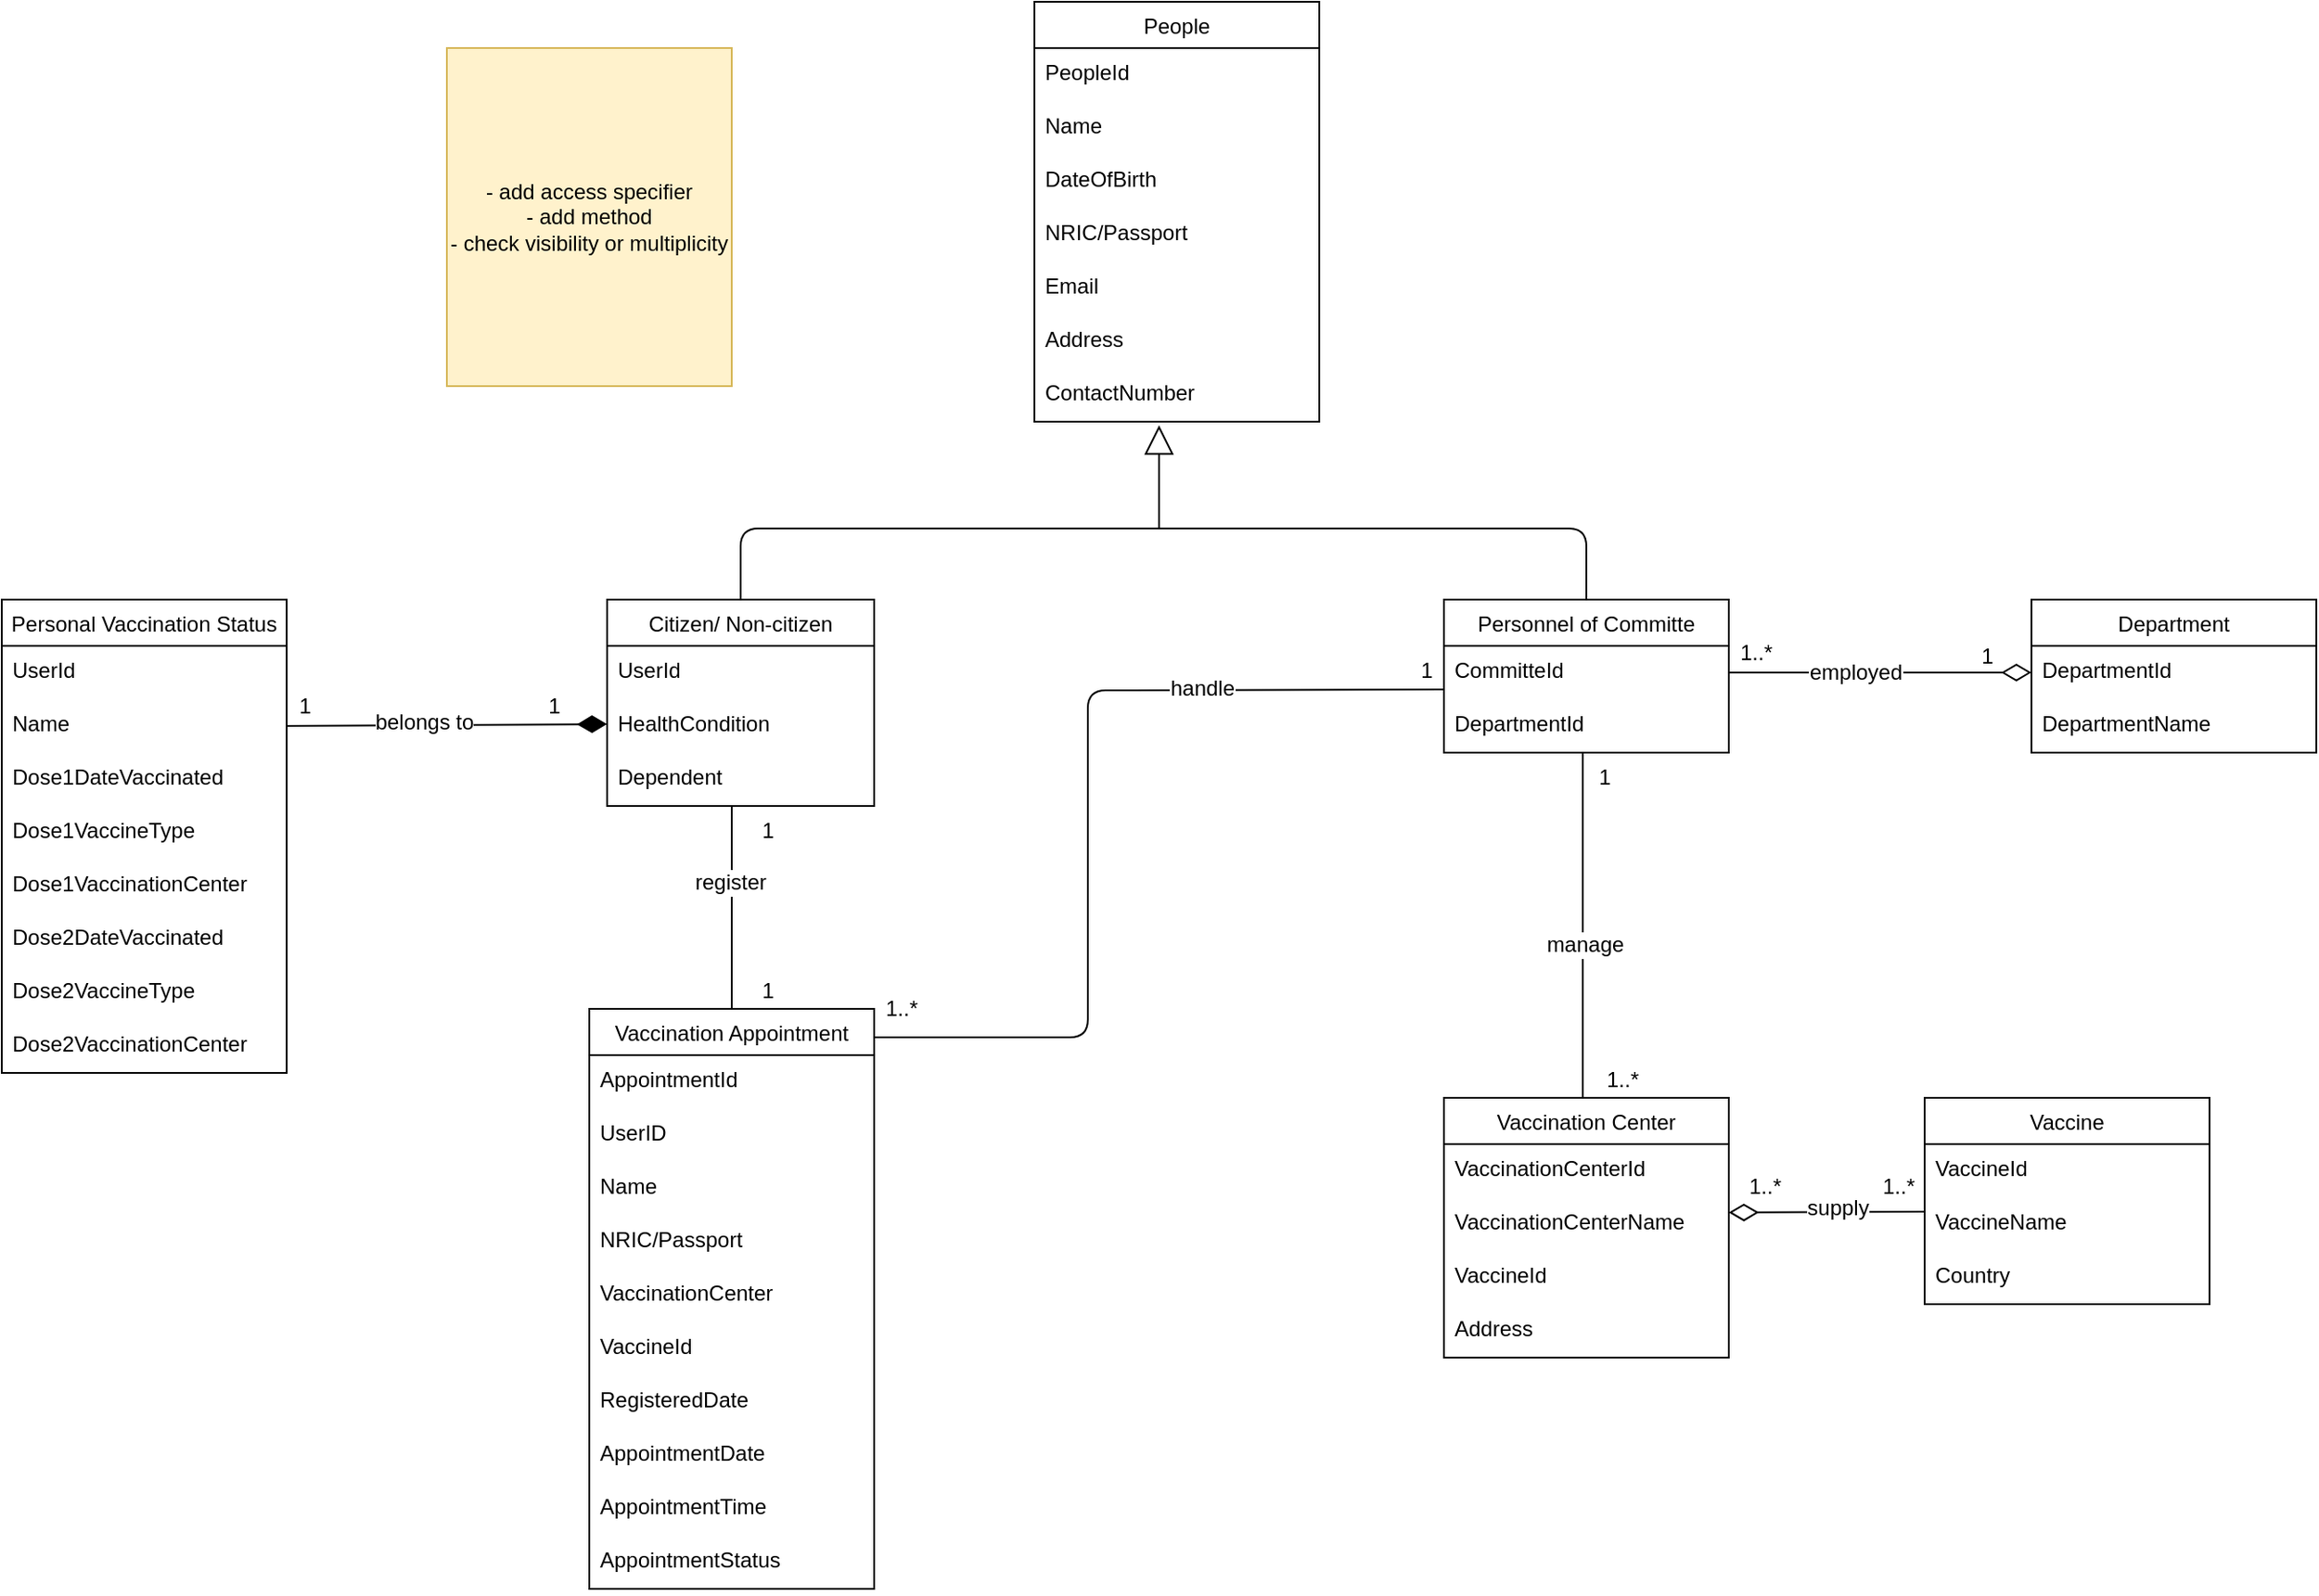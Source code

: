 <mxfile version="15.5.8" type="github" pages="2">
  <diagram id="w3GWEJqMqRFe7saAUYyM" name="Class Diagram">
    <mxGraphModel dx="1718" dy="482" grid="1" gridSize="10" guides="1" tooltips="1" connect="1" arrows="1" fold="1" page="1" pageScale="1" pageWidth="850" pageHeight="1100" math="0" shadow="0">
      <root>
        <mxCell id="0" />
        <mxCell id="1" parent="0" />
        <mxCell id="EmSQGuKjtHjTwBNBMtwO-1" value="Citizen/ Non-citizen" style="swimlane;fontStyle=0;childLayout=stackLayout;horizontal=1;startSize=26;horizontalStack=0;resizeParent=1;resizeParentMax=0;resizeLast=0;collapsible=1;marginBottom=0;align=center;fontSize=12;fillColor=none;" parent="1" vertex="1">
          <mxGeometry x="90" y="360" width="150" height="116" as="geometry" />
        </mxCell>
        <mxCell id="EmSQGuKjtHjTwBNBMtwO-2" value="UserId" style="text;strokeColor=none;fillColor=none;spacingLeft=4;spacingRight=4;overflow=hidden;rotatable=0;points=[[0,0.5],[1,0.5]];portConstraint=eastwest;fontSize=12;" parent="EmSQGuKjtHjTwBNBMtwO-1" vertex="1">
          <mxGeometry y="26" width="150" height="30" as="geometry" />
        </mxCell>
        <mxCell id="EmSQGuKjtHjTwBNBMtwO-3" value="HealthCondition" style="text;strokeColor=none;fillColor=none;spacingLeft=4;spacingRight=4;overflow=hidden;rotatable=0;points=[[0,0.5],[1,0.5]];portConstraint=eastwest;fontSize=12;" parent="EmSQGuKjtHjTwBNBMtwO-1" vertex="1">
          <mxGeometry y="56" width="150" height="30" as="geometry" />
        </mxCell>
        <mxCell id="EmSQGuKjtHjTwBNBMtwO-4" value="Dependent" style="text;strokeColor=none;fillColor=none;spacingLeft=4;spacingRight=4;overflow=hidden;rotatable=0;points=[[0,0.5],[1,0.5]];portConstraint=eastwest;fontSize=12;" parent="EmSQGuKjtHjTwBNBMtwO-1" vertex="1">
          <mxGeometry y="86" width="150" height="30" as="geometry" />
        </mxCell>
        <mxCell id="EmSQGuKjtHjTwBNBMtwO-5" value="Personnel of Committe" style="swimlane;fontStyle=0;childLayout=stackLayout;horizontal=1;startSize=26;horizontalStack=0;resizeParent=1;resizeParentMax=0;resizeLast=0;collapsible=1;marginBottom=0;align=center;fontSize=12;fillColor=none;" parent="1" vertex="1">
          <mxGeometry x="560" y="360" width="160" height="86" as="geometry" />
        </mxCell>
        <mxCell id="EmSQGuKjtHjTwBNBMtwO-6" value="CommitteId" style="text;strokeColor=none;fillColor=none;spacingLeft=4;spacingRight=4;overflow=hidden;rotatable=0;points=[[0,0.5],[1,0.5]];portConstraint=eastwest;fontSize=12;" parent="EmSQGuKjtHjTwBNBMtwO-5" vertex="1">
          <mxGeometry y="26" width="160" height="30" as="geometry" />
        </mxCell>
        <mxCell id="EmSQGuKjtHjTwBNBMtwO-7" value="DepartmentId" style="text;strokeColor=none;fillColor=none;spacingLeft=4;spacingRight=4;overflow=hidden;rotatable=0;points=[[0,0.5],[1,0.5]];portConstraint=eastwest;fontSize=12;" parent="EmSQGuKjtHjTwBNBMtwO-5" vertex="1">
          <mxGeometry y="56" width="160" height="30" as="geometry" />
        </mxCell>
        <mxCell id="EmSQGuKjtHjTwBNBMtwO-8" value="Vaccination Appointment" style="swimlane;fontStyle=0;childLayout=stackLayout;horizontal=1;startSize=26;horizontalStack=0;resizeParent=1;resizeParentMax=0;resizeLast=0;collapsible=1;marginBottom=0;align=center;fontSize=12;fillColor=none;" parent="1" vertex="1">
          <mxGeometry x="80" y="590" width="160" height="326" as="geometry" />
        </mxCell>
        <mxCell id="EmSQGuKjtHjTwBNBMtwO-9" value="AppointmentId" style="text;strokeColor=none;fillColor=none;spacingLeft=4;spacingRight=4;overflow=hidden;rotatable=0;points=[[0,0.5],[1,0.5]];portConstraint=eastwest;fontSize=12;" parent="EmSQGuKjtHjTwBNBMtwO-8" vertex="1">
          <mxGeometry y="26" width="160" height="30" as="geometry" />
        </mxCell>
        <mxCell id="EmSQGuKjtHjTwBNBMtwO-10" value="UserID" style="text;strokeColor=none;fillColor=none;spacingLeft=4;spacingRight=4;overflow=hidden;rotatable=0;points=[[0,0.5],[1,0.5]];portConstraint=eastwest;fontSize=12;" parent="EmSQGuKjtHjTwBNBMtwO-8" vertex="1">
          <mxGeometry y="56" width="160" height="30" as="geometry" />
        </mxCell>
        <mxCell id="EmSQGuKjtHjTwBNBMtwO-11" value="Name" style="text;strokeColor=none;fillColor=none;spacingLeft=4;spacingRight=4;overflow=hidden;rotatable=0;points=[[0,0.5],[1,0.5]];portConstraint=eastwest;fontSize=12;" parent="EmSQGuKjtHjTwBNBMtwO-8" vertex="1">
          <mxGeometry y="86" width="160" height="30" as="geometry" />
        </mxCell>
        <mxCell id="EmSQGuKjtHjTwBNBMtwO-12" value="NRIC/Passport" style="text;strokeColor=none;fillColor=none;spacingLeft=4;spacingRight=4;overflow=hidden;rotatable=0;points=[[0,0.5],[1,0.5]];portConstraint=eastwest;fontSize=12;" parent="EmSQGuKjtHjTwBNBMtwO-8" vertex="1">
          <mxGeometry y="116" width="160" height="30" as="geometry" />
        </mxCell>
        <mxCell id="EmSQGuKjtHjTwBNBMtwO-13" value="VaccinationCenter" style="text;strokeColor=none;fillColor=none;spacingLeft=4;spacingRight=4;overflow=hidden;rotatable=0;points=[[0,0.5],[1,0.5]];portConstraint=eastwest;fontSize=12;" parent="EmSQGuKjtHjTwBNBMtwO-8" vertex="1">
          <mxGeometry y="146" width="160" height="30" as="geometry" />
        </mxCell>
        <mxCell id="EmSQGuKjtHjTwBNBMtwO-14" value="VaccineId" style="text;strokeColor=none;fillColor=none;spacingLeft=4;spacingRight=4;overflow=hidden;rotatable=0;points=[[0,0.5],[1,0.5]];portConstraint=eastwest;fontSize=12;" parent="EmSQGuKjtHjTwBNBMtwO-8" vertex="1">
          <mxGeometry y="176" width="160" height="30" as="geometry" />
        </mxCell>
        <mxCell id="EmSQGuKjtHjTwBNBMtwO-15" value="RegisteredDate" style="text;strokeColor=none;fillColor=none;spacingLeft=4;spacingRight=4;overflow=hidden;rotatable=0;points=[[0,0.5],[1,0.5]];portConstraint=eastwest;fontSize=12;" parent="EmSQGuKjtHjTwBNBMtwO-8" vertex="1">
          <mxGeometry y="206" width="160" height="30" as="geometry" />
        </mxCell>
        <mxCell id="EmSQGuKjtHjTwBNBMtwO-16" value="AppointmentDate" style="text;strokeColor=none;fillColor=none;spacingLeft=4;spacingRight=4;overflow=hidden;rotatable=0;points=[[0,0.5],[1,0.5]];portConstraint=eastwest;fontSize=12;" parent="EmSQGuKjtHjTwBNBMtwO-8" vertex="1">
          <mxGeometry y="236" width="160" height="30" as="geometry" />
        </mxCell>
        <mxCell id="EmSQGuKjtHjTwBNBMtwO-17" value="AppointmentTime" style="text;strokeColor=none;fillColor=none;spacingLeft=4;spacingRight=4;overflow=hidden;rotatable=0;points=[[0,0.5],[1,0.5]];portConstraint=eastwest;fontSize=12;" parent="EmSQGuKjtHjTwBNBMtwO-8" vertex="1">
          <mxGeometry y="266" width="160" height="30" as="geometry" />
        </mxCell>
        <mxCell id="EmSQGuKjtHjTwBNBMtwO-18" value="AppointmentStatus" style="text;strokeColor=none;fillColor=none;spacingLeft=4;spacingRight=4;overflow=hidden;rotatable=0;points=[[0,0.5],[1,0.5]];portConstraint=eastwest;fontSize=12;" parent="EmSQGuKjtHjTwBNBMtwO-8" vertex="1">
          <mxGeometry y="296" width="160" height="30" as="geometry" />
        </mxCell>
        <mxCell id="EmSQGuKjtHjTwBNBMtwO-19" value="Personal Vaccination Status" style="swimlane;fontStyle=0;childLayout=stackLayout;horizontal=1;startSize=26;horizontalStack=0;resizeParent=1;resizeParentMax=0;resizeLast=0;collapsible=1;marginBottom=0;align=center;fontSize=12;hachureGap=4;pointerEvents=0;" parent="1" vertex="1">
          <mxGeometry x="-250" y="360" width="160" height="266" as="geometry" />
        </mxCell>
        <mxCell id="EmSQGuKjtHjTwBNBMtwO-20" value="UserId" style="text;strokeColor=none;fillColor=none;spacingLeft=4;spacingRight=4;overflow=hidden;rotatable=0;points=[[0,0.5],[1,0.5]];portConstraint=eastwest;fontSize=12;" parent="EmSQGuKjtHjTwBNBMtwO-19" vertex="1">
          <mxGeometry y="26" width="160" height="30" as="geometry" />
        </mxCell>
        <mxCell id="EmSQGuKjtHjTwBNBMtwO-21" value="Name" style="text;strokeColor=none;fillColor=none;spacingLeft=4;spacingRight=4;overflow=hidden;rotatable=0;points=[[0,0.5],[1,0.5]];portConstraint=eastwest;fontSize=12;" parent="EmSQGuKjtHjTwBNBMtwO-19" vertex="1">
          <mxGeometry y="56" width="160" height="30" as="geometry" />
        </mxCell>
        <mxCell id="EmSQGuKjtHjTwBNBMtwO-22" value="Dose1DateVaccinated" style="text;strokeColor=none;fillColor=none;spacingLeft=4;spacingRight=4;overflow=hidden;rotatable=0;points=[[0,0.5],[1,0.5]];portConstraint=eastwest;fontSize=12;" parent="EmSQGuKjtHjTwBNBMtwO-19" vertex="1">
          <mxGeometry y="86" width="160" height="30" as="geometry" />
        </mxCell>
        <mxCell id="EmSQGuKjtHjTwBNBMtwO-23" value="Dose1VaccineType" style="text;strokeColor=none;fillColor=none;spacingLeft=4;spacingRight=4;overflow=hidden;rotatable=0;points=[[0,0.5],[1,0.5]];portConstraint=eastwest;fontSize=12;" parent="EmSQGuKjtHjTwBNBMtwO-19" vertex="1">
          <mxGeometry y="116" width="160" height="30" as="geometry" />
        </mxCell>
        <mxCell id="EmSQGuKjtHjTwBNBMtwO-24" value="Dose1VaccinationCenter" style="text;strokeColor=none;fillColor=none;spacingLeft=4;spacingRight=4;overflow=hidden;rotatable=0;points=[[0,0.5],[1,0.5]];portConstraint=eastwest;fontSize=12;" parent="EmSQGuKjtHjTwBNBMtwO-19" vertex="1">
          <mxGeometry y="146" width="160" height="30" as="geometry" />
        </mxCell>
        <mxCell id="EmSQGuKjtHjTwBNBMtwO-25" value="Dose2DateVaccinated" style="text;strokeColor=none;fillColor=none;spacingLeft=4;spacingRight=4;overflow=hidden;rotatable=0;points=[[0,0.5],[1,0.5]];portConstraint=eastwest;fontSize=12;" parent="EmSQGuKjtHjTwBNBMtwO-19" vertex="1">
          <mxGeometry y="176" width="160" height="30" as="geometry" />
        </mxCell>
        <mxCell id="EmSQGuKjtHjTwBNBMtwO-26" value="Dose2VaccineType" style="text;strokeColor=none;fillColor=none;spacingLeft=4;spacingRight=4;overflow=hidden;rotatable=0;points=[[0,0.5],[1,0.5]];portConstraint=eastwest;fontSize=12;" parent="EmSQGuKjtHjTwBNBMtwO-19" vertex="1">
          <mxGeometry y="206" width="160" height="30" as="geometry" />
        </mxCell>
        <mxCell id="EmSQGuKjtHjTwBNBMtwO-27" value="Dose2VaccinationCenter" style="text;strokeColor=none;fillColor=none;spacingLeft=4;spacingRight=4;overflow=hidden;rotatable=0;points=[[0,0.5],[1,0.5]];portConstraint=eastwest;fontSize=12;" parent="EmSQGuKjtHjTwBNBMtwO-19" vertex="1">
          <mxGeometry y="236" width="160" height="30" as="geometry" />
        </mxCell>
        <mxCell id="EmSQGuKjtHjTwBNBMtwO-28" value="People" style="swimlane;fontStyle=0;childLayout=stackLayout;horizontal=1;startSize=26;horizontalStack=0;resizeParent=1;resizeParentMax=0;resizeLast=0;collapsible=1;marginBottom=0;align=center;fontSize=12;hachureGap=4;pointerEvents=0;" parent="1" vertex="1">
          <mxGeometry x="330" y="24" width="160" height="236" as="geometry" />
        </mxCell>
        <mxCell id="EmSQGuKjtHjTwBNBMtwO-29" value="PeopleId" style="text;strokeColor=none;fillColor=none;spacingLeft=4;spacingRight=4;overflow=hidden;rotatable=0;points=[[0,0.5],[1,0.5]];portConstraint=eastwest;fontSize=12;" parent="EmSQGuKjtHjTwBNBMtwO-28" vertex="1">
          <mxGeometry y="26" width="160" height="30" as="geometry" />
        </mxCell>
        <mxCell id="EmSQGuKjtHjTwBNBMtwO-30" value="Name" style="text;strokeColor=none;fillColor=none;spacingLeft=4;spacingRight=4;overflow=hidden;rotatable=0;points=[[0,0.5],[1,0.5]];portConstraint=eastwest;fontSize=12;" parent="EmSQGuKjtHjTwBNBMtwO-28" vertex="1">
          <mxGeometry y="56" width="160" height="30" as="geometry" />
        </mxCell>
        <mxCell id="EmSQGuKjtHjTwBNBMtwO-31" value="DateOfBirth" style="text;strokeColor=none;fillColor=none;spacingLeft=4;spacingRight=4;overflow=hidden;rotatable=0;points=[[0,0.5],[1,0.5]];portConstraint=eastwest;fontSize=12;" parent="EmSQGuKjtHjTwBNBMtwO-28" vertex="1">
          <mxGeometry y="86" width="160" height="30" as="geometry" />
        </mxCell>
        <mxCell id="EmSQGuKjtHjTwBNBMtwO-32" value="NRIC/Passport" style="text;strokeColor=none;fillColor=none;spacingLeft=4;spacingRight=4;overflow=hidden;rotatable=0;points=[[0,0.5],[1,0.5]];portConstraint=eastwest;fontSize=12;" parent="EmSQGuKjtHjTwBNBMtwO-28" vertex="1">
          <mxGeometry y="116" width="160" height="30" as="geometry" />
        </mxCell>
        <mxCell id="EmSQGuKjtHjTwBNBMtwO-33" value="Email" style="text;strokeColor=none;fillColor=none;spacingLeft=4;spacingRight=4;overflow=hidden;rotatable=0;points=[[0,0.5],[1,0.5]];portConstraint=eastwest;fontSize=12;" parent="EmSQGuKjtHjTwBNBMtwO-28" vertex="1">
          <mxGeometry y="146" width="160" height="30" as="geometry" />
        </mxCell>
        <mxCell id="EmSQGuKjtHjTwBNBMtwO-34" value="Address" style="text;strokeColor=none;fillColor=none;spacingLeft=4;spacingRight=4;overflow=hidden;rotatable=0;points=[[0,0.5],[1,0.5]];portConstraint=eastwest;fontSize=12;" parent="EmSQGuKjtHjTwBNBMtwO-28" vertex="1">
          <mxGeometry y="176" width="160" height="30" as="geometry" />
        </mxCell>
        <mxCell id="EmSQGuKjtHjTwBNBMtwO-35" value="ContactNumber" style="text;strokeColor=none;fillColor=none;spacingLeft=4;spacingRight=4;overflow=hidden;rotatable=0;points=[[0,0.5],[1,0.5]];portConstraint=eastwest;fontSize=12;" parent="EmSQGuKjtHjTwBNBMtwO-28" vertex="1">
          <mxGeometry y="206" width="160" height="30" as="geometry" />
        </mxCell>
        <mxCell id="EmSQGuKjtHjTwBNBMtwO-36" value="Department" style="swimlane;fontStyle=0;childLayout=stackLayout;horizontal=1;startSize=26;horizontalStack=0;resizeParent=1;resizeParentMax=0;resizeLast=0;collapsible=1;marginBottom=0;align=center;fontSize=12;hachureGap=4;pointerEvents=0;" parent="1" vertex="1">
          <mxGeometry x="890" y="360" width="160" height="86" as="geometry" />
        </mxCell>
        <mxCell id="EmSQGuKjtHjTwBNBMtwO-37" value="DepartmentId" style="text;strokeColor=none;fillColor=none;spacingLeft=4;spacingRight=4;overflow=hidden;rotatable=0;points=[[0,0.5],[1,0.5]];portConstraint=eastwest;fontSize=12;" parent="EmSQGuKjtHjTwBNBMtwO-36" vertex="1">
          <mxGeometry y="26" width="160" height="30" as="geometry" />
        </mxCell>
        <mxCell id="EmSQGuKjtHjTwBNBMtwO-38" value="DepartmentName" style="text;strokeColor=none;fillColor=none;spacingLeft=4;spacingRight=4;overflow=hidden;rotatable=0;points=[[0,0.5],[1,0.5]];portConstraint=eastwest;fontSize=12;" parent="EmSQGuKjtHjTwBNBMtwO-36" vertex="1">
          <mxGeometry y="56" width="160" height="30" as="geometry" />
        </mxCell>
        <mxCell id="EmSQGuKjtHjTwBNBMtwO-39" value="" style="endArrow=none;html=1;fontSize=12;startSize=14;endSize=14;sourcePerimeterSpacing=8;targetPerimeterSpacing=8;exitX=0.5;exitY=0;exitDx=0;exitDy=0;entryX=0.5;entryY=0;entryDx=0;entryDy=0;" parent="1" source="EmSQGuKjtHjTwBNBMtwO-1" target="EmSQGuKjtHjTwBNBMtwO-5" edge="1">
          <mxGeometry width="50" height="50" relative="1" as="geometry">
            <mxPoint x="320" y="360" as="sourcePoint" />
            <mxPoint x="370" y="310" as="targetPoint" />
            <Array as="points">
              <mxPoint x="165" y="320" />
              <mxPoint x="640" y="320" />
            </Array>
          </mxGeometry>
        </mxCell>
        <mxCell id="EmSQGuKjtHjTwBNBMtwO-40" value="" style="endArrow=block;html=1;fontSize=12;startSize=14;endSize=14;sourcePerimeterSpacing=8;targetPerimeterSpacing=8;endFill=0;strokeWidth=1;" parent="1" edge="1">
          <mxGeometry width="50" height="50" relative="1" as="geometry">
            <mxPoint x="400" y="320" as="sourcePoint" />
            <mxPoint x="400" y="262" as="targetPoint" />
          </mxGeometry>
        </mxCell>
        <mxCell id="EmSQGuKjtHjTwBNBMtwO-41" value="1" style="endArrow=none;html=1;endSize=12;startArrow=diamondThin;startSize=14;startFill=0;edgeStyle=orthogonalEdgeStyle;align=left;verticalAlign=bottom;sourcePerimeterSpacing=8;targetPerimeterSpacing=8;fontSize=12;strokeWidth=1;entryX=1;entryY=0.5;entryDx=0;entryDy=0;endFill=0;exitX=0;exitY=0.5;exitDx=0;exitDy=0;" parent="1" source="EmSQGuKjtHjTwBNBMtwO-37" target="EmSQGuKjtHjTwBNBMtwO-6" edge="1">
          <mxGeometry x="-0.647" relative="1" as="geometry">
            <mxPoint x="860" y="440" as="sourcePoint" />
            <mxPoint x="850" y="650" as="targetPoint" />
            <mxPoint as="offset" />
          </mxGeometry>
        </mxCell>
        <mxCell id="EmSQGuKjtHjTwBNBMtwO-42" value="employed" style="edgeLabel;html=1;align=center;verticalAlign=middle;resizable=0;points=[];fontSize=12;" parent="EmSQGuKjtHjTwBNBMtwO-41" vertex="1" connectable="0">
          <mxGeometry x="0.167" relative="1" as="geometry">
            <mxPoint as="offset" />
          </mxGeometry>
        </mxCell>
        <mxCell id="EmSQGuKjtHjTwBNBMtwO-43" value="1..*" style="text;html=1;align=center;verticalAlign=middle;resizable=0;points=[];autosize=1;strokeColor=none;fillColor=none;fontSize=12;" parent="1" vertex="1">
          <mxGeometry x="720" y="380" width="30" height="20" as="geometry" />
        </mxCell>
        <mxCell id="EmSQGuKjtHjTwBNBMtwO-44" value="" style="endArrow=none;html=1;fontSize=12;startSize=14;endSize=14;sourcePerimeterSpacing=8;targetPerimeterSpacing=8;strokeWidth=1;entryX=0.5;entryY=0;entryDx=0;entryDy=0;" parent="1" target="EmSQGuKjtHjTwBNBMtwO-8" edge="1">
          <mxGeometry width="50" height="50" relative="1" as="geometry">
            <mxPoint x="160" y="476" as="sourcePoint" />
            <mxPoint x="160" y="590" as="targetPoint" />
          </mxGeometry>
        </mxCell>
        <mxCell id="EmSQGuKjtHjTwBNBMtwO-45" value="register" style="edgeLabel;html=1;align=center;verticalAlign=middle;resizable=0;points=[];fontSize=12;" parent="EmSQGuKjtHjTwBNBMtwO-44" vertex="1" connectable="0">
          <mxGeometry x="-0.226" y="-1" relative="1" as="geometry">
            <mxPoint y="-1" as="offset" />
          </mxGeometry>
        </mxCell>
        <mxCell id="EmSQGuKjtHjTwBNBMtwO-46" value="Vaccination Center" style="swimlane;fontStyle=0;childLayout=stackLayout;horizontal=1;startSize=26;horizontalStack=0;resizeParent=1;resizeParentMax=0;resizeLast=0;collapsible=1;marginBottom=0;align=center;fontSize=12;hachureGap=4;pointerEvents=0;" parent="1" vertex="1">
          <mxGeometry x="560" y="640" width="160" height="146" as="geometry" />
        </mxCell>
        <mxCell id="EmSQGuKjtHjTwBNBMtwO-47" value="VaccinationCenterId" style="text;strokeColor=none;fillColor=none;spacingLeft=4;spacingRight=4;overflow=hidden;rotatable=0;points=[[0,0.5],[1,0.5]];portConstraint=eastwest;fontSize=12;" parent="EmSQGuKjtHjTwBNBMtwO-46" vertex="1">
          <mxGeometry y="26" width="160" height="30" as="geometry" />
        </mxCell>
        <mxCell id="EmSQGuKjtHjTwBNBMtwO-48" value="VaccinationCenterName" style="text;strokeColor=none;fillColor=none;spacingLeft=4;spacingRight=4;overflow=hidden;rotatable=0;points=[[0,0.5],[1,0.5]];portConstraint=eastwest;fontSize=12;" parent="EmSQGuKjtHjTwBNBMtwO-46" vertex="1">
          <mxGeometry y="56" width="160" height="30" as="geometry" />
        </mxCell>
        <mxCell id="EmSQGuKjtHjTwBNBMtwO-49" value="VaccineId" style="text;strokeColor=none;fillColor=none;spacingLeft=4;spacingRight=4;overflow=hidden;rotatable=0;points=[[0,0.5],[1,0.5]];portConstraint=eastwest;fontSize=12;" parent="EmSQGuKjtHjTwBNBMtwO-46" vertex="1">
          <mxGeometry y="86" width="160" height="30" as="geometry" />
        </mxCell>
        <mxCell id="EmSQGuKjtHjTwBNBMtwO-50" value="Address" style="text;strokeColor=none;fillColor=none;spacingLeft=4;spacingRight=4;overflow=hidden;rotatable=0;points=[[0,0.5],[1,0.5]];portConstraint=eastwest;fontSize=12;" parent="EmSQGuKjtHjTwBNBMtwO-46" vertex="1">
          <mxGeometry y="116" width="160" height="30" as="geometry" />
        </mxCell>
        <mxCell id="EmSQGuKjtHjTwBNBMtwO-51" value="Vaccine" style="swimlane;fontStyle=0;childLayout=stackLayout;horizontal=1;startSize=26;horizontalStack=0;resizeParent=1;resizeParentMax=0;resizeLast=0;collapsible=1;marginBottom=0;align=center;fontSize=12;hachureGap=4;pointerEvents=0;" parent="1" vertex="1">
          <mxGeometry x="830" y="640" width="160" height="116" as="geometry" />
        </mxCell>
        <mxCell id="EmSQGuKjtHjTwBNBMtwO-52" value="VaccineId" style="text;strokeColor=none;fillColor=none;spacingLeft=4;spacingRight=4;overflow=hidden;rotatable=0;points=[[0,0.5],[1,0.5]];portConstraint=eastwest;fontSize=12;" parent="EmSQGuKjtHjTwBNBMtwO-51" vertex="1">
          <mxGeometry y="26" width="160" height="30" as="geometry" />
        </mxCell>
        <mxCell id="EmSQGuKjtHjTwBNBMtwO-53" value="VaccineName" style="text;strokeColor=none;fillColor=none;spacingLeft=4;spacingRight=4;overflow=hidden;rotatable=0;points=[[0,0.5],[1,0.5]];portConstraint=eastwest;fontSize=12;" parent="EmSQGuKjtHjTwBNBMtwO-51" vertex="1">
          <mxGeometry y="56" width="160" height="30" as="geometry" />
        </mxCell>
        <mxCell id="EmSQGuKjtHjTwBNBMtwO-54" value="Country" style="text;strokeColor=none;fillColor=none;spacingLeft=4;spacingRight=4;overflow=hidden;rotatable=0;points=[[0,0.5],[1,0.5]];portConstraint=eastwest;fontSize=12;" parent="EmSQGuKjtHjTwBNBMtwO-51" vertex="1">
          <mxGeometry y="86" width="160" height="30" as="geometry" />
        </mxCell>
        <mxCell id="EmSQGuKjtHjTwBNBMtwO-55" value="" style="endArrow=none;html=1;fontSize=12;startSize=14;endSize=14;sourcePerimeterSpacing=8;targetPerimeterSpacing=8;strokeWidth=1;entryX=0;entryY=0.817;entryDx=0;entryDy=0;entryPerimeter=0;" parent="1" target="EmSQGuKjtHjTwBNBMtwO-6" edge="1">
          <mxGeometry width="50" height="50" relative="1" as="geometry">
            <mxPoint x="240" y="606" as="sourcePoint" />
            <mxPoint x="420" y="540" as="targetPoint" />
            <Array as="points">
              <mxPoint x="360" y="606" />
              <mxPoint x="360" y="411" />
            </Array>
          </mxGeometry>
        </mxCell>
        <mxCell id="EmSQGuKjtHjTwBNBMtwO-56" value="handle" style="edgeLabel;html=1;align=center;verticalAlign=middle;resizable=0;points=[];fontSize=12;" parent="EmSQGuKjtHjTwBNBMtwO-55" vertex="1" connectable="0">
          <mxGeometry x="0.518" y="-2" relative="1" as="geometry">
            <mxPoint x="-12" y="-3" as="offset" />
          </mxGeometry>
        </mxCell>
        <mxCell id="EmSQGuKjtHjTwBNBMtwO-57" value="" style="endArrow=none;html=1;fontSize=12;startSize=14;endSize=14;sourcePerimeterSpacing=8;targetPerimeterSpacing=8;strokeWidth=1;exitX=1;exitY=0.5;exitDx=0;exitDy=0;entryX=1;entryY=0.5;entryDx=0;entryDy=0;startArrow=diamondThin;startFill=1;" parent="1" target="EmSQGuKjtHjTwBNBMtwO-21" edge="1">
          <mxGeometry width="50" height="50" relative="1" as="geometry">
            <mxPoint x="90" y="430" as="sourcePoint" />
            <mxPoint x="-20" y="430" as="targetPoint" />
          </mxGeometry>
        </mxCell>
        <mxCell id="EmSQGuKjtHjTwBNBMtwO-58" value="belongs to" style="edgeLabel;html=1;align=center;verticalAlign=middle;resizable=0;points=[];fontSize=12;" parent="EmSQGuKjtHjTwBNBMtwO-57" vertex="1" connectable="0">
          <mxGeometry x="0.148" y="-2" relative="1" as="geometry">
            <mxPoint as="offset" />
          </mxGeometry>
        </mxCell>
        <mxCell id="EmSQGuKjtHjTwBNBMtwO-59" value="" style="endArrow=diamondThin;html=1;fontSize=12;startSize=14;endSize=14;sourcePerimeterSpacing=8;targetPerimeterSpacing=8;strokeWidth=1;entryX=1;entryY=0.283;entryDx=0;entryDy=0;entryPerimeter=0;endFill=0;" parent="1" target="EmSQGuKjtHjTwBNBMtwO-48" edge="1">
          <mxGeometry width="50" height="50" relative="1" as="geometry">
            <mxPoint x="830" y="704" as="sourcePoint" />
            <mxPoint x="790" y="684" as="targetPoint" />
          </mxGeometry>
        </mxCell>
        <mxCell id="EmSQGuKjtHjTwBNBMtwO-60" value="supply" style="edgeLabel;html=1;align=center;verticalAlign=middle;resizable=0;points=[];fontSize=12;" parent="EmSQGuKjtHjTwBNBMtwO-59" vertex="1" connectable="0">
          <mxGeometry x="-0.242" y="3" relative="1" as="geometry">
            <mxPoint x="-8" y="-5" as="offset" />
          </mxGeometry>
        </mxCell>
        <mxCell id="EmSQGuKjtHjTwBNBMtwO-61" value="" style="endArrow=none;html=1;fontSize=12;startSize=14;endSize=14;sourcePerimeterSpacing=8;targetPerimeterSpacing=8;strokeWidth=1;" parent="1" edge="1">
          <mxGeometry width="50" height="50" relative="1" as="geometry">
            <mxPoint x="638" y="640" as="sourcePoint" />
            <mxPoint x="638" y="446" as="targetPoint" />
          </mxGeometry>
        </mxCell>
        <mxCell id="EmSQGuKjtHjTwBNBMtwO-62" value="manage" style="edgeLabel;html=1;align=center;verticalAlign=middle;resizable=0;points=[];fontSize=12;" parent="EmSQGuKjtHjTwBNBMtwO-61" vertex="1" connectable="0">
          <mxGeometry x="-0.112" y="-1" relative="1" as="geometry">
            <mxPoint as="offset" />
          </mxGeometry>
        </mxCell>
        <mxCell id="EmSQGuKjtHjTwBNBMtwO-63" value="1" style="text;html=1;align=center;verticalAlign=middle;resizable=0;points=[];autosize=1;strokeColor=none;fillColor=none;fontSize=12;" parent="1" vertex="1">
          <mxGeometry x="-90" y="410" width="20" height="20" as="geometry" />
        </mxCell>
        <mxCell id="EmSQGuKjtHjTwBNBMtwO-64" value="1" style="text;html=1;align=center;verticalAlign=middle;resizable=0;points=[];autosize=1;strokeColor=none;fillColor=none;fontSize=12;" parent="1" vertex="1">
          <mxGeometry x="50" y="410" width="20" height="20" as="geometry" />
        </mxCell>
        <mxCell id="EmSQGuKjtHjTwBNBMtwO-65" value="1" style="text;html=1;align=center;verticalAlign=middle;resizable=0;points=[];autosize=1;strokeColor=none;fillColor=none;fontSize=12;" parent="1" vertex="1">
          <mxGeometry x="170" y="480" width="20" height="20" as="geometry" />
        </mxCell>
        <mxCell id="EmSQGuKjtHjTwBNBMtwO-66" value="1" style="text;html=1;align=center;verticalAlign=middle;resizable=0;points=[];autosize=1;strokeColor=none;fillColor=none;fontSize=12;" parent="1" vertex="1">
          <mxGeometry x="170" y="570" width="20" height="20" as="geometry" />
        </mxCell>
        <mxCell id="EmSQGuKjtHjTwBNBMtwO-67" value="1" style="text;html=1;align=center;verticalAlign=middle;resizable=0;points=[];autosize=1;strokeColor=none;fillColor=none;fontSize=12;" parent="1" vertex="1">
          <mxGeometry x="540" y="390" width="20" height="20" as="geometry" />
        </mxCell>
        <mxCell id="EmSQGuKjtHjTwBNBMtwO-68" value="1..*" style="text;html=1;align=center;verticalAlign=middle;resizable=0;points=[];autosize=1;strokeColor=none;fillColor=none;fontSize=12;" parent="1" vertex="1">
          <mxGeometry x="240" y="580" width="30" height="20" as="geometry" />
        </mxCell>
        <mxCell id="EmSQGuKjtHjTwBNBMtwO-69" value="1" style="text;html=1;align=center;verticalAlign=middle;resizable=0;points=[];autosize=1;strokeColor=none;fillColor=none;fontSize=12;" parent="1" vertex="1">
          <mxGeometry x="640" y="450" width="20" height="20" as="geometry" />
        </mxCell>
        <mxCell id="EmSQGuKjtHjTwBNBMtwO-70" value="1..*" style="text;html=1;align=center;verticalAlign=middle;resizable=0;points=[];autosize=1;strokeColor=none;fillColor=none;fontSize=12;" parent="1" vertex="1">
          <mxGeometry x="645" y="620" width="30" height="20" as="geometry" />
        </mxCell>
        <mxCell id="EmSQGuKjtHjTwBNBMtwO-71" value="1..*" style="text;html=1;align=center;verticalAlign=middle;resizable=0;points=[];autosize=1;strokeColor=none;fillColor=none;fontSize=12;" parent="1" vertex="1">
          <mxGeometry x="800" y="680" width="30" height="20" as="geometry" />
        </mxCell>
        <mxCell id="EmSQGuKjtHjTwBNBMtwO-72" value="1..*" style="text;html=1;align=center;verticalAlign=middle;resizable=0;points=[];autosize=1;strokeColor=none;fillColor=none;fontSize=12;" parent="1" vertex="1">
          <mxGeometry x="725" y="680" width="30" height="20" as="geometry" />
        </mxCell>
        <mxCell id="EmSQGuKjtHjTwBNBMtwO-73" value="- add access specifier&lt;br&gt;- add method&lt;br&gt;- check visibility or multiplicity" style="rounded=0;whiteSpace=wrap;html=1;hachureGap=4;pointerEvents=0;fontSize=12;fillColor=#fff2cc;strokeColor=#d6b656;" parent="1" vertex="1">
          <mxGeometry y="50" width="160" height="190" as="geometry" />
        </mxCell>
      </root>
    </mxGraphModel>
  </diagram>
  <diagram id="X51YqKMEKZsmP-KqBvNh" name="Page-2">
    <mxGraphModel dx="1718" dy="1582" grid="1" gridSize="10" guides="1" tooltips="1" connect="1" arrows="1" fold="1" page="1" pageScale="1" pageWidth="850" pageHeight="1100" math="0" shadow="0">
      <root>
        <mxCell id="k_onqkWRSWMRWt-68NkB-0" />
        <mxCell id="k_onqkWRSWMRWt-68NkB-1" parent="k_onqkWRSWMRWt-68NkB-0" />
        <mxCell id="k_onqkWRSWMRWt-68NkB-2" value="People" style="swimlane;fontStyle=0;childLayout=stackLayout;horizontal=1;startSize=26;horizontalStack=0;resizeParent=1;resizeParentMax=0;resizeLast=0;collapsible=1;marginBottom=0;align=center;fontSize=12;fillColor=none;" vertex="1" parent="k_onqkWRSWMRWt-68NkB-1">
          <mxGeometry x="140" y="234" width="150" height="176" as="geometry" />
        </mxCell>
        <mxCell id="k_onqkWRSWMRWt-68NkB-4" value="Name" style="text;strokeColor=none;fillColor=none;spacingLeft=4;spacingRight=4;overflow=hidden;rotatable=0;points=[[0,0.5],[1,0.5]];portConstraint=eastwest;fontSize=12;" vertex="1" parent="k_onqkWRSWMRWt-68NkB-2">
          <mxGeometry y="26" width="150" height="30" as="geometry" />
        </mxCell>
        <mxCell id="k_onqkWRSWMRWt-68NkB-5" value="Email" style="text;strokeColor=none;fillColor=none;spacingLeft=4;spacingRight=4;overflow=hidden;rotatable=0;points=[[0,0.5],[1,0.5]];portConstraint=eastwest;fontSize=12;" vertex="1" parent="k_onqkWRSWMRWt-68NkB-2">
          <mxGeometry y="56" width="150" height="30" as="geometry" />
        </mxCell>
        <mxCell id="k_onqkWRSWMRWt-68NkB-93" value="ContactNumber" style="text;strokeColor=none;fillColor=none;spacingLeft=4;spacingRight=4;overflow=hidden;rotatable=0;points=[[0,0.5],[1,0.5]];portConstraint=eastwest;fontSize=12;" vertex="1" parent="k_onqkWRSWMRWt-68NkB-2">
          <mxGeometry y="86" width="150" height="30" as="geometry" />
        </mxCell>
        <mxCell id="k_onqkWRSWMRWt-68NkB-84" value="DateOfBirth" style="text;strokeColor=none;fillColor=none;spacingLeft=4;spacingRight=4;overflow=hidden;rotatable=0;points=[[0,0.5],[1,0.5]];portConstraint=eastwest;fontSize=12;" vertex="1" parent="k_onqkWRSWMRWt-68NkB-2">
          <mxGeometry y="116" width="150" height="30" as="geometry" />
        </mxCell>
        <mxCell id="k_onqkWRSWMRWt-68NkB-94" value="Address" style="text;strokeColor=none;fillColor=none;spacingLeft=4;spacingRight=4;overflow=hidden;rotatable=0;points=[[0,0.5],[1,0.5]];portConstraint=eastwest;fontSize=12;" vertex="1" parent="k_onqkWRSWMRWt-68NkB-2">
          <mxGeometry y="146" width="150" height="30" as="geometry" />
        </mxCell>
        <mxCell id="k_onqkWRSWMRWt-68NkB-9" value="Vaccination Appointment" style="swimlane;fontStyle=0;childLayout=stackLayout;horizontal=1;startSize=26;horizontalStack=0;resizeParent=1;resizeParentMax=0;resizeLast=0;collapsible=1;marginBottom=0;align=center;fontSize=12;fillColor=none;" vertex="1" parent="k_onqkWRSWMRWt-68NkB-1">
          <mxGeometry x="790" y="234" width="160" height="296" as="geometry" />
        </mxCell>
        <mxCell id="k_onqkWRSWMRWt-68NkB-10" value="AppointmentId" style="text;strokeColor=none;fillColor=none;spacingLeft=4;spacingRight=4;overflow=hidden;rotatable=0;points=[[0,0.5],[1,0.5]];portConstraint=eastwest;fontSize=12;" vertex="1" parent="k_onqkWRSWMRWt-68NkB-9">
          <mxGeometry y="26" width="160" height="30" as="geometry" />
        </mxCell>
        <mxCell id="k_onqkWRSWMRWt-68NkB-11" value="UserID" style="text;strokeColor=none;fillColor=none;spacingLeft=4;spacingRight=4;overflow=hidden;rotatable=0;points=[[0,0.5],[1,0.5]];portConstraint=eastwest;fontSize=12;" vertex="1" parent="k_onqkWRSWMRWt-68NkB-9">
          <mxGeometry y="56" width="160" height="30" as="geometry" />
        </mxCell>
        <mxCell id="k_onqkWRSWMRWt-68NkB-12" value="Name" style="text;strokeColor=none;fillColor=none;spacingLeft=4;spacingRight=4;overflow=hidden;rotatable=0;points=[[0,0.5],[1,0.5]];portConstraint=eastwest;fontSize=12;" vertex="1" parent="k_onqkWRSWMRWt-68NkB-9">
          <mxGeometry y="86" width="160" height="30" as="geometry" />
        </mxCell>
        <mxCell id="k_onqkWRSWMRWt-68NkB-13" value="NRIC/Passport" style="text;strokeColor=none;fillColor=none;spacingLeft=4;spacingRight=4;overflow=hidden;rotatable=0;points=[[0,0.5],[1,0.5]];portConstraint=eastwest;fontSize=12;" vertex="1" parent="k_onqkWRSWMRWt-68NkB-9">
          <mxGeometry y="116" width="160" height="30" as="geometry" />
        </mxCell>
        <mxCell id="k_onqkWRSWMRWt-68NkB-14" value="VaccinationCenter" style="text;strokeColor=none;fillColor=none;spacingLeft=4;spacingRight=4;overflow=hidden;rotatable=0;points=[[0,0.5],[1,0.5]];portConstraint=eastwest;fontSize=12;" vertex="1" parent="k_onqkWRSWMRWt-68NkB-9">
          <mxGeometry y="146" width="160" height="30" as="geometry" />
        </mxCell>
        <mxCell id="k_onqkWRSWMRWt-68NkB-15" value="VaccineId" style="text;strokeColor=none;fillColor=none;spacingLeft=4;spacingRight=4;overflow=hidden;rotatable=0;points=[[0,0.5],[1,0.5]];portConstraint=eastwest;fontSize=12;" vertex="1" parent="k_onqkWRSWMRWt-68NkB-9">
          <mxGeometry y="176" width="160" height="30" as="geometry" />
        </mxCell>
        <mxCell id="k_onqkWRSWMRWt-68NkB-17" value="AppointmentDate" style="text;strokeColor=none;fillColor=none;spacingLeft=4;spacingRight=4;overflow=hidden;rotatable=0;points=[[0,0.5],[1,0.5]];portConstraint=eastwest;fontSize=12;" vertex="1" parent="k_onqkWRSWMRWt-68NkB-9">
          <mxGeometry y="206" width="160" height="30" as="geometry" />
        </mxCell>
        <mxCell id="k_onqkWRSWMRWt-68NkB-18" value="AppointmentTime" style="text;strokeColor=none;fillColor=none;spacingLeft=4;spacingRight=4;overflow=hidden;rotatable=0;points=[[0,0.5],[1,0.5]];portConstraint=eastwest;fontSize=12;" vertex="1" parent="k_onqkWRSWMRWt-68NkB-9">
          <mxGeometry y="236" width="160" height="30" as="geometry" />
        </mxCell>
        <mxCell id="k_onqkWRSWMRWt-68NkB-19" value="AppointmentStatus" style="text;strokeColor=none;fillColor=none;spacingLeft=4;spacingRight=4;overflow=hidden;rotatable=0;points=[[0,0.5],[1,0.5]];portConstraint=eastwest;fontSize=12;" vertex="1" parent="k_onqkWRSWMRWt-68NkB-9">
          <mxGeometry y="266" width="160" height="30" as="geometry" />
        </mxCell>
        <mxCell id="k_onqkWRSWMRWt-68NkB-20" value="Vaccination Certificate" style="swimlane;fontStyle=0;childLayout=stackLayout;horizontal=1;startSize=26;horizontalStack=0;resizeParent=1;resizeParentMax=0;resizeLast=0;collapsible=1;marginBottom=0;align=center;fontSize=12;hachureGap=4;pointerEvents=0;" vertex="1" parent="k_onqkWRSWMRWt-68NkB-1">
          <mxGeometry x="-160" y="234" width="160" height="176" as="geometry" />
        </mxCell>
        <mxCell id="k_onqkWRSWMRWt-68NkB-21" value="UserId" style="text;strokeColor=none;fillColor=none;spacingLeft=4;spacingRight=4;overflow=hidden;rotatable=0;points=[[0,0.5],[1,0.5]];portConstraint=eastwest;fontSize=12;" vertex="1" parent="k_onqkWRSWMRWt-68NkB-20">
          <mxGeometry y="26" width="160" height="30" as="geometry" />
        </mxCell>
        <mxCell id="k_onqkWRSWMRWt-68NkB-22" value="Name" style="text;strokeColor=none;fillColor=none;spacingLeft=4;spacingRight=4;overflow=hidden;rotatable=0;points=[[0,0.5],[1,0.5]];portConstraint=eastwest;fontSize=12;" vertex="1" parent="k_onqkWRSWMRWt-68NkB-20">
          <mxGeometry y="56" width="160" height="30" as="geometry" />
        </mxCell>
        <mxCell id="k_onqkWRSWMRWt-68NkB-23" value="NRIC / Passport" style="text;strokeColor=none;fillColor=none;spacingLeft=4;spacingRight=4;overflow=hidden;rotatable=0;points=[[0,0.5],[1,0.5]];portConstraint=eastwest;fontSize=12;" vertex="1" parent="k_onqkWRSWMRWt-68NkB-20">
          <mxGeometry y="86" width="160" height="30" as="geometry" />
        </mxCell>
        <mxCell id="k_onqkWRSWMRWt-68NkB-24" value="DateVaccined" style="text;strokeColor=none;fillColor=none;spacingLeft=4;spacingRight=4;overflow=hidden;rotatable=0;points=[[0,0.5],[1,0.5]];portConstraint=eastwest;fontSize=12;" vertex="1" parent="k_onqkWRSWMRWt-68NkB-20">
          <mxGeometry y="116" width="160" height="30" as="geometry" />
        </mxCell>
        <mxCell id="k_onqkWRSWMRWt-68NkB-26" value="VaccineType" style="text;strokeColor=none;fillColor=none;spacingLeft=4;spacingRight=4;overflow=hidden;rotatable=0;points=[[0,0.5],[1,0.5]];portConstraint=eastwest;fontSize=12;" vertex="1" parent="k_onqkWRSWMRWt-68NkB-20">
          <mxGeometry y="146" width="160" height="30" as="geometry" />
        </mxCell>
        <mxCell id="k_onqkWRSWMRWt-68NkB-29" value="User" style="swimlane;fontStyle=0;childLayout=stackLayout;horizontal=1;startSize=26;horizontalStack=0;resizeParent=1;resizeParentMax=0;resizeLast=0;collapsible=1;marginBottom=0;align=center;fontSize=12;hachureGap=4;pointerEvents=0;" vertex="1" parent="k_onqkWRSWMRWt-68NkB-1">
          <mxGeometry x="330" y="24" width="160" height="86" as="geometry" />
        </mxCell>
        <mxCell id="k_onqkWRSWMRWt-68NkB-30" value="UserId" style="text;strokeColor=none;fillColor=none;spacingLeft=4;spacingRight=4;overflow=hidden;rotatable=0;points=[[0,0.5],[1,0.5]];portConstraint=eastwest;fontSize=12;" vertex="1" parent="k_onqkWRSWMRWt-68NkB-29">
          <mxGeometry y="26" width="160" height="30" as="geometry" />
        </mxCell>
        <mxCell id="k_onqkWRSWMRWt-68NkB-75" value="Password" style="text;strokeColor=none;fillColor=none;spacingLeft=4;spacingRight=4;overflow=hidden;rotatable=0;points=[[0,0.5],[1,0.5]];portConstraint=eastwest;fontSize=12;" vertex="1" parent="k_onqkWRSWMRWt-68NkB-29">
          <mxGeometry y="56" width="160" height="30" as="geometry" />
        </mxCell>
        <mxCell id="k_onqkWRSWMRWt-68NkB-40" value="" style="endArrow=none;html=1;fontSize=12;startSize=14;endSize=14;sourcePerimeterSpacing=8;targetPerimeterSpacing=8;entryX=0.5;entryY=0;entryDx=0;entryDy=0;exitX=0.5;exitY=0;exitDx=0;exitDy=0;" edge="1" parent="k_onqkWRSWMRWt-68NkB-1" source="k_onqkWRSWMRWt-68NkB-2" target="k_onqkWRSWMRWt-68NkB-96">
          <mxGeometry width="50" height="50" relative="1" as="geometry">
            <mxPoint x="230" y="340" as="sourcePoint" />
            <mxPoint x="640" y="200" as="targetPoint" />
            <Array as="points">
              <mxPoint x="215" y="190" />
              <mxPoint x="400" y="190" />
              <mxPoint x="575" y="190" />
            </Array>
          </mxGeometry>
        </mxCell>
        <mxCell id="k_onqkWRSWMRWt-68NkB-41" value="" style="endArrow=block;html=1;fontSize=12;startSize=14;endSize=14;sourcePerimeterSpacing=8;targetPerimeterSpacing=8;endFill=0;strokeWidth=1;entryX=0.438;entryY=1.067;entryDx=0;entryDy=0;entryPerimeter=0;" edge="1" parent="k_onqkWRSWMRWt-68NkB-1" target="k_onqkWRSWMRWt-68NkB-75">
          <mxGeometry width="50" height="50" relative="1" as="geometry">
            <mxPoint x="400" y="190" as="sourcePoint" />
            <mxPoint x="440" y="190" as="targetPoint" />
          </mxGeometry>
        </mxCell>
        <mxCell id="L3rf0lEPb97AuZt6QZdt-3" value="" style="edgeStyle=orthogonalEdgeStyle;rounded=0;orthogonalLoop=1;jettySize=auto;html=1;startSize=11;entryX=0.5;entryY=0;entryDx=0;entryDy=0;" edge="1" parent="k_onqkWRSWMRWt-68NkB-1" source="k_onqkWRSWMRWt-68NkB-47" target="k_onqkWRSWMRWt-68NkB-52">
          <mxGeometry relative="1" as="geometry" />
        </mxCell>
        <mxCell id="k_onqkWRSWMRWt-68NkB-47" value="Vaccination Center" style="swimlane;fontStyle=0;childLayout=stackLayout;horizontal=1;startSize=26;horizontalStack=0;resizeParent=1;resizeParentMax=0;resizeLast=0;collapsible=1;marginBottom=0;align=center;fontSize=12;hachureGap=4;pointerEvents=0;" vertex="1" parent="k_onqkWRSWMRWt-68NkB-1">
          <mxGeometry x="495" y="350" width="160" height="176" as="geometry" />
        </mxCell>
        <mxCell id="k_onqkWRSWMRWt-68NkB-48" value="VaccinationCenterId" style="text;strokeColor=none;fillColor=none;spacingLeft=4;spacingRight=4;overflow=hidden;rotatable=0;points=[[0,0.5],[1,0.5]];portConstraint=eastwest;fontSize=12;" vertex="1" parent="k_onqkWRSWMRWt-68NkB-47">
          <mxGeometry y="26" width="160" height="30" as="geometry" />
        </mxCell>
        <mxCell id="k_onqkWRSWMRWt-68NkB-49" value="VaccinationCenterName" style="text;strokeColor=none;fillColor=none;spacingLeft=4;spacingRight=4;overflow=hidden;rotatable=0;points=[[0,0.5],[1,0.5]];portConstraint=eastwest;fontSize=12;" vertex="1" parent="k_onqkWRSWMRWt-68NkB-47">
          <mxGeometry y="56" width="160" height="30" as="geometry" />
        </mxCell>
        <mxCell id="k_onqkWRSWMRWt-68NkB-50" value="VaccineId" style="text;strokeColor=none;fillColor=none;spacingLeft=4;spacingRight=4;overflow=hidden;rotatable=0;points=[[0,0.5],[1,0.5]];portConstraint=eastwest;fontSize=12;" vertex="1" parent="k_onqkWRSWMRWt-68NkB-47">
          <mxGeometry y="86" width="160" height="30" as="geometry" />
        </mxCell>
        <mxCell id="k_onqkWRSWMRWt-68NkB-102" value="VaccineQuantity" style="text;strokeColor=none;fillColor=none;spacingLeft=4;spacingRight=4;overflow=hidden;rotatable=0;points=[[0,0.5],[1,0.5]];portConstraint=eastwest;fontSize=12;" vertex="1" parent="k_onqkWRSWMRWt-68NkB-47">
          <mxGeometry y="116" width="160" height="30" as="geometry" />
        </mxCell>
        <mxCell id="k_onqkWRSWMRWt-68NkB-51" value="Address" style="text;strokeColor=none;fillColor=none;spacingLeft=4;spacingRight=4;overflow=hidden;rotatable=0;points=[[0,0.5],[1,0.5]];portConstraint=eastwest;fontSize=12;" vertex="1" parent="k_onqkWRSWMRWt-68NkB-47">
          <mxGeometry y="146" width="160" height="30" as="geometry" />
        </mxCell>
        <mxCell id="k_onqkWRSWMRWt-68NkB-52" value="Vaccine" style="swimlane;fontStyle=0;childLayout=stackLayout;horizontal=1;startSize=26;horizontalStack=0;resizeParent=1;resizeParentMax=0;resizeLast=0;collapsible=1;marginBottom=0;align=center;fontSize=12;hachureGap=4;pointerEvents=0;" vertex="1" parent="k_onqkWRSWMRWt-68NkB-1">
          <mxGeometry x="495" y="570" width="160" height="116" as="geometry" />
        </mxCell>
        <mxCell id="k_onqkWRSWMRWt-68NkB-53" value="VaccineId" style="text;strokeColor=none;fillColor=none;spacingLeft=4;spacingRight=4;overflow=hidden;rotatable=0;points=[[0,0.5],[1,0.5]];portConstraint=eastwest;fontSize=12;" vertex="1" parent="k_onqkWRSWMRWt-68NkB-52">
          <mxGeometry y="26" width="160" height="30" as="geometry" />
        </mxCell>
        <mxCell id="k_onqkWRSWMRWt-68NkB-54" value="VaccineName" style="text;strokeColor=none;fillColor=none;spacingLeft=4;spacingRight=4;overflow=hidden;rotatable=0;points=[[0,0.5],[1,0.5]];portConstraint=eastwest;fontSize=12;" vertex="1" parent="k_onqkWRSWMRWt-68NkB-52">
          <mxGeometry y="56" width="160" height="30" as="geometry" />
        </mxCell>
        <mxCell id="k_onqkWRSWMRWt-68NkB-55" value="Country" style="text;strokeColor=none;fillColor=none;spacingLeft=4;spacingRight=4;overflow=hidden;rotatable=0;points=[[0,0.5],[1,0.5]];portConstraint=eastwest;fontSize=12;" vertex="1" parent="k_onqkWRSWMRWt-68NkB-52">
          <mxGeometry y="86" width="160" height="30" as="geometry" />
        </mxCell>
        <mxCell id="k_onqkWRSWMRWt-68NkB-74" value="- add access specifier&lt;br&gt;- add method&lt;br&gt;- check visibility or multiplicity" style="rounded=0;whiteSpace=wrap;html=1;hachureGap=4;pointerEvents=0;fontSize=12;fillColor=#fff2cc;strokeColor=#d6b656;" vertex="1" parent="k_onqkWRSWMRWt-68NkB-1">
          <mxGeometry x="-40" y="-50" width="160" height="190" as="geometry" />
        </mxCell>
        <mxCell id="k_onqkWRSWMRWt-68NkB-85" value="Citizen" style="swimlane;fontStyle=0;childLayout=stackLayout;horizontal=1;startSize=26;horizontalStack=0;resizeParent=1;resizeParentMax=0;resizeLast=0;collapsible=1;marginBottom=0;align=center;fontSize=12;fillColor=none;" vertex="1" parent="k_onqkWRSWMRWt-68NkB-1">
          <mxGeometry x="30" y="494" width="160" height="56" as="geometry" />
        </mxCell>
        <mxCell id="k_onqkWRSWMRWt-68NkB-87" value="NRIC" style="text;strokeColor=none;fillColor=none;spacingLeft=4;spacingRight=4;overflow=hidden;rotatable=0;points=[[0,0.5],[1,0.5]];portConstraint=eastwest;fontSize=12;" vertex="1" parent="k_onqkWRSWMRWt-68NkB-85">
          <mxGeometry y="26" width="160" height="30" as="geometry" />
        </mxCell>
        <mxCell id="k_onqkWRSWMRWt-68NkB-89" value="Non-citizen" style="swimlane;fontStyle=0;childLayout=stackLayout;horizontal=1;startSize=26;horizontalStack=0;resizeParent=1;resizeParentMax=0;resizeLast=0;collapsible=1;marginBottom=0;align=center;fontSize=12;fillColor=none;" vertex="1" parent="k_onqkWRSWMRWt-68NkB-1">
          <mxGeometry x="240" y="494" width="150" height="56" as="geometry" />
        </mxCell>
        <mxCell id="k_onqkWRSWMRWt-68NkB-91" value="Passport" style="text;strokeColor=none;fillColor=none;spacingLeft=4;spacingRight=4;overflow=hidden;rotatable=0;points=[[0,0.5],[1,0.5]];portConstraint=eastwest;fontSize=12;" vertex="1" parent="k_onqkWRSWMRWt-68NkB-89">
          <mxGeometry y="26" width="150" height="30" as="geometry" />
        </mxCell>
        <mxCell id="L3rf0lEPb97AuZt6QZdt-2" value="" style="edgeStyle=orthogonalEdgeStyle;rounded=0;orthogonalLoop=1;jettySize=auto;html=1;startSize=11;entryX=0.5;entryY=0;entryDx=0;entryDy=0;" edge="1" parent="k_onqkWRSWMRWt-68NkB-1" source="k_onqkWRSWMRWt-68NkB-96" target="k_onqkWRSWMRWt-68NkB-47">
          <mxGeometry relative="1" as="geometry" />
        </mxCell>
        <mxCell id="k_onqkWRSWMRWt-68NkB-96" value="Personnel" style="swimlane;fontStyle=0;childLayout=stackLayout;horizontal=1;startSize=26;fillColor=none;horizontalStack=0;resizeParent=1;resizeParentMax=0;resizeLast=0;collapsible=1;marginBottom=0;" vertex="1" parent="k_onqkWRSWMRWt-68NkB-1">
          <mxGeometry x="505" y="234" width="140" height="52" as="geometry" />
        </mxCell>
        <mxCell id="k_onqkWRSWMRWt-68NkB-97" value="EmployeeId" style="text;strokeColor=none;fillColor=none;align=left;verticalAlign=top;spacingLeft=4;spacingRight=4;overflow=hidden;rotatable=0;points=[[0,0.5],[1,0.5]];portConstraint=eastwest;" vertex="1" parent="k_onqkWRSWMRWt-68NkB-96">
          <mxGeometry y="26" width="140" height="26" as="geometry" />
        </mxCell>
        <mxCell id="k_onqkWRSWMRWt-68NkB-100" value="" style="endArrow=none;html=1;fontSize=12;startSize=14;endSize=14;sourcePerimeterSpacing=8;targetPerimeterSpacing=8;entryX=0.5;entryY=0;entryDx=0;entryDy=0;exitX=0.5;exitY=0;exitDx=0;exitDy=0;" edge="1" parent="k_onqkWRSWMRWt-68NkB-1" source="k_onqkWRSWMRWt-68NkB-85" target="k_onqkWRSWMRWt-68NkB-89">
          <mxGeometry width="50" height="50" relative="1" as="geometry">
            <mxPoint x="5" y="494" as="sourcePoint" />
            <mxPoint x="365" y="494" as="targetPoint" />
            <Array as="points">
              <mxPoint x="110" y="450" />
              <mxPoint x="190" y="450" />
              <mxPoint x="315" y="450" />
            </Array>
          </mxGeometry>
        </mxCell>
        <mxCell id="k_onqkWRSWMRWt-68NkB-101" value="" style="endArrow=block;html=1;fontSize=12;startSize=14;endSize=14;sourcePerimeterSpacing=8;targetPerimeterSpacing=8;endFill=0;strokeWidth=1;" edge="1" parent="k_onqkWRSWMRWt-68NkB-1">
          <mxGeometry width="50" height="50" relative="1" as="geometry">
            <mxPoint x="215" y="450" as="sourcePoint" />
            <mxPoint x="215" y="410" as="targetPoint" />
          </mxGeometry>
        </mxCell>
      </root>
    </mxGraphModel>
  </diagram>
</mxfile>
